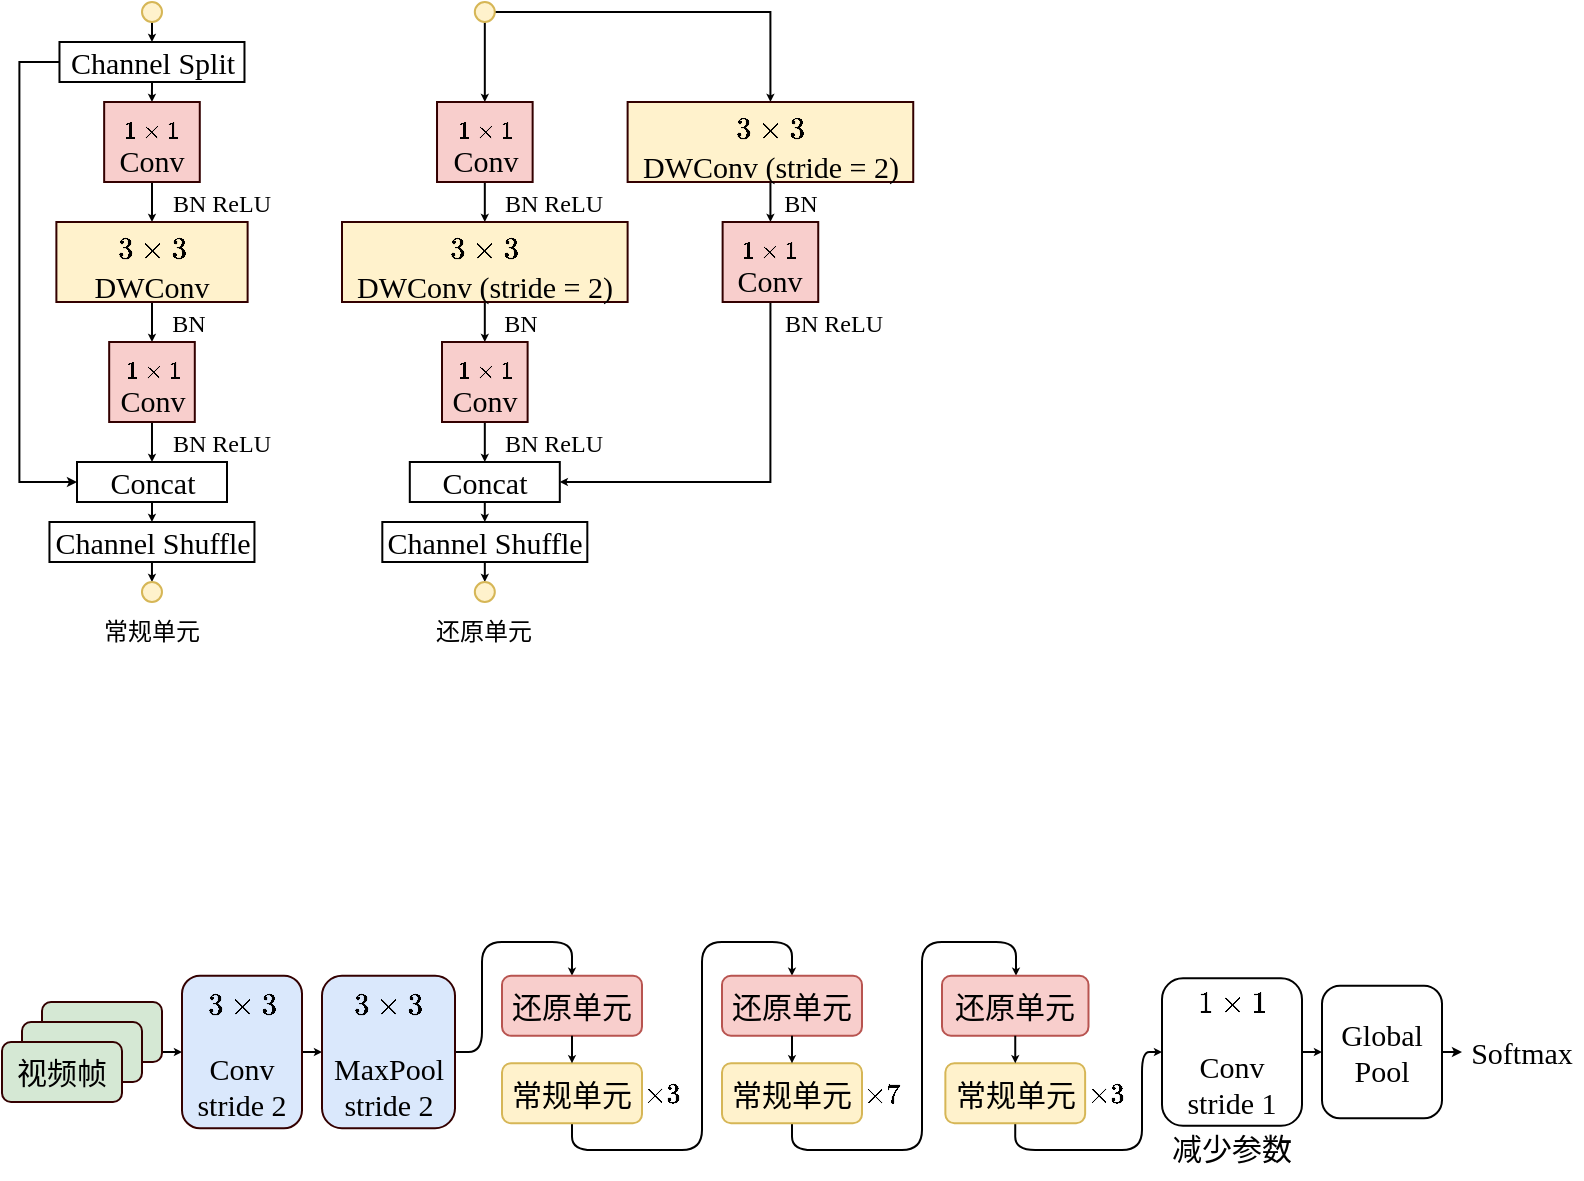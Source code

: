 <mxfile version="24.0.5" type="github">
  <diagram name="第 1 页" id="c18BtxupdOjtGE5lwTED">
    <mxGraphModel dx="1434" dy="790" grid="1" gridSize="10" guides="1" tooltips="1" connect="1" arrows="1" fold="1" page="1" pageScale="1" pageWidth="827" pageHeight="1169" math="1" shadow="0">
      <root>
        <mxCell id="0" />
        <mxCell id="1" parent="0" />
        <mxCell id="OIU73lLJAFTmNbv0Lwg5-47" value="" style="group" vertex="1" connectable="0" parent="1">
          <mxGeometry x="123.73" y="90" width="431.89" height="330" as="geometry" />
        </mxCell>
        <mxCell id="OIU73lLJAFTmNbv0Lwg5-22" value="&lt;font face=&quot;宋体&quot;&gt;常规单元&lt;/font&gt;" style="text;html=1;align=center;verticalAlign=middle;whiteSpace=wrap;rounded=0;" vertex="1" parent="OIU73lLJAFTmNbv0Lwg5-47">
          <mxGeometry x="21.25" y="300" width="60" height="30" as="geometry" />
        </mxCell>
        <mxCell id="OIU73lLJAFTmNbv0Lwg5-7" style="edgeStyle=orthogonalEdgeStyle;rounded=0;orthogonalLoop=1;jettySize=auto;html=1;exitX=0.5;exitY=1;exitDx=0;exitDy=0;entryX=0.5;entryY=0;entryDx=0;entryDy=0;endSize=1;startSize=1;" edge="1" parent="OIU73lLJAFTmNbv0Lwg5-47" source="OIU73lLJAFTmNbv0Lwg5-1" target="OIU73lLJAFTmNbv0Lwg5-2">
          <mxGeometry relative="1" as="geometry" />
        </mxCell>
        <mxCell id="OIU73lLJAFTmNbv0Lwg5-1" value="" style="ellipse;whiteSpace=wrap;html=1;aspect=fixed;fillColor=#fff2cc;strokeColor=#d6b656;container=0;" vertex="1" parent="OIU73lLJAFTmNbv0Lwg5-47">
          <mxGeometry x="46.27" width="10" height="10" as="geometry" />
        </mxCell>
        <mxCell id="OIU73lLJAFTmNbv0Lwg5-8" style="edgeStyle=orthogonalEdgeStyle;rounded=0;orthogonalLoop=1;jettySize=auto;html=1;exitX=0.5;exitY=1;exitDx=0;exitDy=0;entryX=0.5;entryY=0;entryDx=0;entryDy=0;endSize=1;startSize=1;" edge="1" parent="OIU73lLJAFTmNbv0Lwg5-47" source="OIU73lLJAFTmNbv0Lwg5-2" target="OIU73lLJAFTmNbv0Lwg5-4">
          <mxGeometry relative="1" as="geometry" />
        </mxCell>
        <mxCell id="OIU73lLJAFTmNbv0Lwg5-17" style="edgeStyle=orthogonalEdgeStyle;rounded=0;orthogonalLoop=1;jettySize=auto;html=1;exitX=0;exitY=0.5;exitDx=0;exitDy=0;entryX=0;entryY=0.5;entryDx=0;entryDy=0;endSize=2;" edge="1" parent="OIU73lLJAFTmNbv0Lwg5-47" source="OIU73lLJAFTmNbv0Lwg5-2" target="OIU73lLJAFTmNbv0Lwg5-11">
          <mxGeometry relative="1" as="geometry" />
        </mxCell>
        <mxCell id="OIU73lLJAFTmNbv0Lwg5-2" value="&lt;p&gt;&lt;font face=&quot;Times New Roman&quot; style=&quot;font-size: 15px;&quot;&gt;Channel Split&lt;/font&gt;&lt;/p&gt;" style="rounded=0;whiteSpace=wrap;html=1;container=0;" vertex="1" parent="OIU73lLJAFTmNbv0Lwg5-47">
          <mxGeometry x="5.01" y="20" width="92.5" height="20" as="geometry" />
        </mxCell>
        <mxCell id="OIU73lLJAFTmNbv0Lwg5-9" style="edgeStyle=orthogonalEdgeStyle;rounded=0;orthogonalLoop=1;jettySize=auto;html=1;exitX=0.5;exitY=1;exitDx=0;exitDy=0;entryX=0.5;entryY=0;entryDx=0;entryDy=0;endSize=1;" edge="1" parent="OIU73lLJAFTmNbv0Lwg5-47" source="OIU73lLJAFTmNbv0Lwg5-4" target="OIU73lLJAFTmNbv0Lwg5-5">
          <mxGeometry relative="1" as="geometry" />
        </mxCell>
        <mxCell id="OIU73lLJAFTmNbv0Lwg5-4" value="&lt;p style=&quot;line-height: 0%;&quot;&gt;&lt;font face=&quot;Times New Roman&quot;&gt;$$1\times1$$ &lt;span style=&quot;font-size: 15px;&quot;&gt;Conv&lt;/span&gt;&lt;/font&gt;&lt;/p&gt;" style="rounded=0;whiteSpace=wrap;html=1;fillColor=#f8cecc;strokeColor=#330000;align=center;container=0;" vertex="1" parent="OIU73lLJAFTmNbv0Lwg5-47">
          <mxGeometry x="27.35" y="50" width="47.81" height="40" as="geometry" />
        </mxCell>
        <mxCell id="OIU73lLJAFTmNbv0Lwg5-10" style="edgeStyle=orthogonalEdgeStyle;rounded=0;orthogonalLoop=1;jettySize=auto;html=1;exitX=0.5;exitY=1;exitDx=0;exitDy=0;entryX=0.5;entryY=0;entryDx=0;entryDy=0;startSize=1;endSize=1;" edge="1" parent="OIU73lLJAFTmNbv0Lwg5-47" source="OIU73lLJAFTmNbv0Lwg5-5" target="OIU73lLJAFTmNbv0Lwg5-6">
          <mxGeometry relative="1" as="geometry" />
        </mxCell>
        <mxCell id="OIU73lLJAFTmNbv0Lwg5-5" value="&lt;p style=&quot;line-height: 0%; font-size: 15px;&quot;&gt;&lt;font face=&quot;Times New Roman&quot;&gt;$$3\times3$$ DWConv&lt;/font&gt;&lt;/p&gt;" style="rounded=0;whiteSpace=wrap;html=1;fillColor=#fff2cc;strokeColor=#330000;align=center;spacing=2;container=0;verticalAlign=middle;" vertex="1" parent="OIU73lLJAFTmNbv0Lwg5-47">
          <mxGeometry x="3.46" y="110" width="95.62" height="40" as="geometry" />
        </mxCell>
        <mxCell id="OIU73lLJAFTmNbv0Lwg5-12" style="edgeStyle=orthogonalEdgeStyle;rounded=0;orthogonalLoop=1;jettySize=auto;html=1;exitX=0.5;exitY=1;exitDx=0;exitDy=0;entryX=0.5;entryY=0;entryDx=0;entryDy=0;endSize=1;" edge="1" parent="OIU73lLJAFTmNbv0Lwg5-47" source="OIU73lLJAFTmNbv0Lwg5-6" target="OIU73lLJAFTmNbv0Lwg5-11">
          <mxGeometry relative="1" as="geometry" />
        </mxCell>
        <mxCell id="OIU73lLJAFTmNbv0Lwg5-6" value="&lt;p style=&quot;line-height: 0%;&quot;&gt;&lt;font face=&quot;Times New Roman&quot;&gt;$$1\times1$$ &lt;span style=&quot;font-size: 15px;&quot;&gt;Conv&lt;/span&gt;&lt;/font&gt;&lt;/p&gt;" style="rounded=0;whiteSpace=wrap;html=1;fillColor=#f8cecc;strokeColor=#330000;align=center;container=0;" vertex="1" parent="OIU73lLJAFTmNbv0Lwg5-47">
          <mxGeometry x="29.86" y="170" width="42.81" height="40" as="geometry" />
        </mxCell>
        <mxCell id="OIU73lLJAFTmNbv0Lwg5-14" style="edgeStyle=orthogonalEdgeStyle;rounded=0;orthogonalLoop=1;jettySize=auto;html=1;exitX=0.5;exitY=1;exitDx=0;exitDy=0;entryX=0.5;entryY=0;entryDx=0;entryDy=0;endSize=1;" edge="1" parent="OIU73lLJAFTmNbv0Lwg5-47" source="OIU73lLJAFTmNbv0Lwg5-11" target="OIU73lLJAFTmNbv0Lwg5-13">
          <mxGeometry relative="1" as="geometry" />
        </mxCell>
        <mxCell id="OIU73lLJAFTmNbv0Lwg5-11" value="&lt;p&gt;&lt;font face=&quot;Times New Roman&quot; style=&quot;font-size: 15px;&quot;&gt;Concat&lt;/font&gt;&lt;/p&gt;" style="rounded=0;whiteSpace=wrap;html=1;container=0;" vertex="1" parent="OIU73lLJAFTmNbv0Lwg5-47">
          <mxGeometry x="13.77" y="230" width="75" height="20" as="geometry" />
        </mxCell>
        <mxCell id="OIU73lLJAFTmNbv0Lwg5-16" style="edgeStyle=orthogonalEdgeStyle;rounded=0;orthogonalLoop=1;jettySize=auto;html=1;exitX=0.5;exitY=1;exitDx=0;exitDy=0;entryX=0.5;entryY=0;entryDx=0;entryDy=0;endSize=1;" edge="1" parent="OIU73lLJAFTmNbv0Lwg5-47" source="OIU73lLJAFTmNbv0Lwg5-13" target="OIU73lLJAFTmNbv0Lwg5-15">
          <mxGeometry relative="1" as="geometry" />
        </mxCell>
        <mxCell id="OIU73lLJAFTmNbv0Lwg5-13" value="&lt;p&gt;&lt;span style=&quot;font-size: 15px;&quot;&gt;&lt;font face=&quot;Times New Roman&quot;&gt;Channel Shuffle&lt;/font&gt;&lt;/span&gt;&lt;/p&gt;" style="rounded=0;whiteSpace=wrap;html=1;container=0;" vertex="1" parent="OIU73lLJAFTmNbv0Lwg5-47">
          <mxGeometry y="260" width="102.5" height="20" as="geometry" />
        </mxCell>
        <mxCell id="OIU73lLJAFTmNbv0Lwg5-15" value="" style="ellipse;whiteSpace=wrap;html=1;aspect=fixed;fillColor=#fff2cc;strokeColor=#d6b656;container=0;" vertex="1" parent="OIU73lLJAFTmNbv0Lwg5-47">
          <mxGeometry x="46.26" y="290" width="10" height="10" as="geometry" />
        </mxCell>
        <mxCell id="OIU73lLJAFTmNbv0Lwg5-18" value="&lt;p style=&quot;line-height: 100%;&quot;&gt;&lt;font face=&quot;Times New Roman&quot;&gt;BN ReLU&lt;/font&gt;&lt;/p&gt;" style="text;html=1;align=center;verticalAlign=middle;whiteSpace=wrap;rounded=0;container=0;" vertex="1" parent="OIU73lLJAFTmNbv0Lwg5-47">
          <mxGeometry x="56.26" y="90" width="60" height="20" as="geometry" />
        </mxCell>
        <mxCell id="OIU73lLJAFTmNbv0Lwg5-19" value="&lt;p style=&quot;line-height: 100%;&quot;&gt;&lt;font face=&quot;Times New Roman&quot;&gt;BN ReLU&lt;/font&gt;&lt;/p&gt;" style="text;html=1;align=center;verticalAlign=middle;whiteSpace=wrap;rounded=0;container=0;" vertex="1" parent="OIU73lLJAFTmNbv0Lwg5-47">
          <mxGeometry x="56.26" y="210" width="60" height="20" as="geometry" />
        </mxCell>
        <mxCell id="OIU73lLJAFTmNbv0Lwg5-20" value="&lt;p style=&quot;line-height: 100%;&quot;&gt;&lt;font face=&quot;Times New Roman&quot;&gt;BN&amp;nbsp;&lt;/font&gt;&lt;/p&gt;" style="text;html=1;align=center;verticalAlign=middle;whiteSpace=wrap;rounded=0;container=0;" vertex="1" parent="OIU73lLJAFTmNbv0Lwg5-47">
          <mxGeometry x="56.26" y="150" width="30.01" height="20" as="geometry" />
        </mxCell>
        <mxCell id="OIU73lLJAFTmNbv0Lwg5-31" style="edgeStyle=orthogonalEdgeStyle;rounded=0;orthogonalLoop=1;jettySize=auto;html=1;exitX=0.5;exitY=1;exitDx=0;exitDy=0;entryX=0.5;entryY=0;entryDx=0;entryDy=0;endSize=1;" edge="1" parent="OIU73lLJAFTmNbv0Lwg5-47" source="OIU73lLJAFTmNbv0Lwg5-23" target="OIU73lLJAFTmNbv0Lwg5-24">
          <mxGeometry relative="1" as="geometry" />
        </mxCell>
        <mxCell id="OIU73lLJAFTmNbv0Lwg5-42" style="edgeStyle=orthogonalEdgeStyle;rounded=0;orthogonalLoop=1;jettySize=auto;html=1;exitX=1;exitY=0.5;exitDx=0;exitDy=0;entryX=0.5;entryY=0;entryDx=0;entryDy=0;endSize=1;" edge="1" parent="OIU73lLJAFTmNbv0Lwg5-47" source="OIU73lLJAFTmNbv0Lwg5-23" target="OIU73lLJAFTmNbv0Lwg5-40">
          <mxGeometry relative="1" as="geometry" />
        </mxCell>
        <mxCell id="OIU73lLJAFTmNbv0Lwg5-23" value="" style="ellipse;whiteSpace=wrap;html=1;aspect=fixed;fillColor=#fff2cc;strokeColor=#d6b656;container=0;" vertex="1" parent="OIU73lLJAFTmNbv0Lwg5-47">
          <mxGeometry x="212.68" width="10" height="10" as="geometry" />
        </mxCell>
        <mxCell id="OIU73lLJAFTmNbv0Lwg5-32" style="edgeStyle=orthogonalEdgeStyle;rounded=0;orthogonalLoop=1;jettySize=auto;html=1;exitX=0.5;exitY=1;exitDx=0;exitDy=0;entryX=0.5;entryY=0;entryDx=0;entryDy=0;endSize=1;" edge="1" parent="OIU73lLJAFTmNbv0Lwg5-47" source="OIU73lLJAFTmNbv0Lwg5-24" target="OIU73lLJAFTmNbv0Lwg5-25">
          <mxGeometry relative="1" as="geometry" />
        </mxCell>
        <mxCell id="OIU73lLJAFTmNbv0Lwg5-24" value="&lt;p style=&quot;line-height: 0%;&quot;&gt;&lt;font face=&quot;Times New Roman&quot;&gt;$$1\times1$$ &lt;span style=&quot;font-size: 15px;&quot;&gt;Conv&lt;/span&gt;&lt;/font&gt;&lt;/p&gt;" style="rounded=0;whiteSpace=wrap;html=1;fillColor=#f8cecc;strokeColor=#330000;align=center;container=0;" vertex="1" parent="OIU73lLJAFTmNbv0Lwg5-47">
          <mxGeometry x="193.78" y="50" width="47.81" height="40" as="geometry" />
        </mxCell>
        <mxCell id="OIU73lLJAFTmNbv0Lwg5-35" style="edgeStyle=orthogonalEdgeStyle;rounded=0;orthogonalLoop=1;jettySize=auto;html=1;exitX=0.5;exitY=1;exitDx=0;exitDy=0;entryX=0.5;entryY=0;entryDx=0;entryDy=0;endSize=1;" edge="1" parent="OIU73lLJAFTmNbv0Lwg5-47" source="OIU73lLJAFTmNbv0Lwg5-25" target="OIU73lLJAFTmNbv0Lwg5-26">
          <mxGeometry relative="1" as="geometry" />
        </mxCell>
        <mxCell id="OIU73lLJAFTmNbv0Lwg5-25" value="&lt;p style=&quot;line-height: 0%; font-size: 15px;&quot;&gt;&lt;font face=&quot;Times New Roman&quot;&gt;$$3\times3$$ DWConv (stride = 2)&lt;/font&gt;&lt;/p&gt;" style="rounded=0;whiteSpace=wrap;html=1;fillColor=#fff2cc;strokeColor=#330000;align=center;spacing=2;container=0;" vertex="1" parent="OIU73lLJAFTmNbv0Lwg5-47">
          <mxGeometry x="146.27" y="110" width="142.81" height="40" as="geometry" />
        </mxCell>
        <mxCell id="OIU73lLJAFTmNbv0Lwg5-36" style="edgeStyle=orthogonalEdgeStyle;rounded=0;orthogonalLoop=1;jettySize=auto;html=1;exitX=0.5;exitY=1;exitDx=0;exitDy=0;entryX=0.5;entryY=0;entryDx=0;entryDy=0;endSize=1;" edge="1" parent="OIU73lLJAFTmNbv0Lwg5-47" source="OIU73lLJAFTmNbv0Lwg5-26" target="OIU73lLJAFTmNbv0Lwg5-27">
          <mxGeometry relative="1" as="geometry" />
        </mxCell>
        <mxCell id="OIU73lLJAFTmNbv0Lwg5-26" value="&lt;p style=&quot;line-height: 0%;&quot;&gt;&lt;font face=&quot;Times New Roman&quot;&gt;$$1\times1$$ &lt;span style=&quot;font-size: 15px;&quot;&gt;Conv&lt;/span&gt;&lt;/font&gt;&lt;/p&gt;" style="rounded=0;whiteSpace=wrap;html=1;fillColor=#f8cecc;strokeColor=#330000;align=center;container=0;" vertex="1" parent="OIU73lLJAFTmNbv0Lwg5-47">
          <mxGeometry x="196.27" y="170" width="42.81" height="40" as="geometry" />
        </mxCell>
        <mxCell id="OIU73lLJAFTmNbv0Lwg5-38" style="edgeStyle=orthogonalEdgeStyle;rounded=0;orthogonalLoop=1;jettySize=auto;html=1;exitX=0.5;exitY=1;exitDx=0;exitDy=0;entryX=0.5;entryY=0;entryDx=0;entryDy=0;endSize=1;" edge="1" parent="OIU73lLJAFTmNbv0Lwg5-47" source="OIU73lLJAFTmNbv0Lwg5-27" target="OIU73lLJAFTmNbv0Lwg5-28">
          <mxGeometry relative="1" as="geometry" />
        </mxCell>
        <mxCell id="OIU73lLJAFTmNbv0Lwg5-27" value="&lt;p&gt;&lt;font face=&quot;Times New Roman&quot; style=&quot;font-size: 15px;&quot;&gt;Concat&lt;/font&gt;&lt;/p&gt;" style="rounded=0;whiteSpace=wrap;html=1;container=0;" vertex="1" parent="OIU73lLJAFTmNbv0Lwg5-47">
          <mxGeometry x="180.17" y="230" width="75" height="20" as="geometry" />
        </mxCell>
        <mxCell id="OIU73lLJAFTmNbv0Lwg5-39" style="edgeStyle=orthogonalEdgeStyle;rounded=0;orthogonalLoop=1;jettySize=auto;html=1;exitX=0.5;exitY=1;exitDx=0;exitDy=0;entryX=0.5;entryY=0;entryDx=0;entryDy=0;endSize=1;" edge="1" parent="OIU73lLJAFTmNbv0Lwg5-47" source="OIU73lLJAFTmNbv0Lwg5-28" target="OIU73lLJAFTmNbv0Lwg5-29">
          <mxGeometry relative="1" as="geometry" />
        </mxCell>
        <mxCell id="OIU73lLJAFTmNbv0Lwg5-28" value="&lt;p&gt;&lt;span style=&quot;font-size: 15px;&quot;&gt;&lt;font face=&quot;Times New Roman&quot;&gt;Channel Shuffle&lt;/font&gt;&lt;/span&gt;&lt;/p&gt;" style="rounded=0;whiteSpace=wrap;html=1;container=0;" vertex="1" parent="OIU73lLJAFTmNbv0Lwg5-47">
          <mxGeometry x="166.43" y="260" width="102.5" height="20" as="geometry" />
        </mxCell>
        <mxCell id="OIU73lLJAFTmNbv0Lwg5-29" value="" style="ellipse;whiteSpace=wrap;html=1;aspect=fixed;fillColor=#fff2cc;strokeColor=#d6b656;container=0;" vertex="1" parent="OIU73lLJAFTmNbv0Lwg5-47">
          <mxGeometry x="212.68" y="290" width="10" height="10" as="geometry" />
        </mxCell>
        <mxCell id="OIU73lLJAFTmNbv0Lwg5-30" value="&lt;font face=&quot;宋体&quot;&gt;还原单元&lt;/font&gt;" style="text;html=1;align=center;verticalAlign=middle;whiteSpace=wrap;rounded=0;" vertex="1" parent="OIU73lLJAFTmNbv0Lwg5-47">
          <mxGeometry x="187.68" y="300" width="60" height="30" as="geometry" />
        </mxCell>
        <mxCell id="OIU73lLJAFTmNbv0Lwg5-33" value="&lt;p style=&quot;line-height: 100%;&quot;&gt;&lt;font face=&quot;Times New Roman&quot;&gt;BN ReLU&lt;/font&gt;&lt;/p&gt;" style="text;html=1;align=center;verticalAlign=middle;whiteSpace=wrap;rounded=0;container=0;" vertex="1" parent="OIU73lLJAFTmNbv0Lwg5-47">
          <mxGeometry x="222.68" y="90" width="60" height="20" as="geometry" />
        </mxCell>
        <mxCell id="OIU73lLJAFTmNbv0Lwg5-34" value="&lt;p style=&quot;line-height: 100%;&quot;&gt;&lt;font face=&quot;Times New Roman&quot;&gt;BN&amp;nbsp;&lt;/font&gt;&lt;/p&gt;" style="text;html=1;align=center;verticalAlign=middle;whiteSpace=wrap;rounded=0;container=0;" vertex="1" parent="OIU73lLJAFTmNbv0Lwg5-47">
          <mxGeometry x="222.68" y="150" width="30.01" height="20" as="geometry" />
        </mxCell>
        <mxCell id="OIU73lLJAFTmNbv0Lwg5-37" value="&lt;p style=&quot;line-height: 100%;&quot;&gt;&lt;font face=&quot;Times New Roman&quot;&gt;BN ReLU&lt;/font&gt;&lt;/p&gt;" style="text;html=1;align=center;verticalAlign=middle;whiteSpace=wrap;rounded=0;container=0;" vertex="1" parent="OIU73lLJAFTmNbv0Lwg5-47">
          <mxGeometry x="222.68" y="210" width="60" height="20" as="geometry" />
        </mxCell>
        <mxCell id="OIU73lLJAFTmNbv0Lwg5-43" style="edgeStyle=orthogonalEdgeStyle;rounded=0;orthogonalLoop=1;jettySize=auto;html=1;exitX=0.5;exitY=1;exitDx=0;exitDy=0;entryX=0.5;entryY=0;entryDx=0;entryDy=0;endSize=1;" edge="1" parent="OIU73lLJAFTmNbv0Lwg5-47" source="OIU73lLJAFTmNbv0Lwg5-40" target="OIU73lLJAFTmNbv0Lwg5-41">
          <mxGeometry relative="1" as="geometry" />
        </mxCell>
        <mxCell id="OIU73lLJAFTmNbv0Lwg5-40" value="&lt;p style=&quot;line-height: 0%; font-size: 15px;&quot;&gt;&lt;font face=&quot;Times New Roman&quot;&gt;$$3\times3$$ DWConv (stride = 2)&lt;/font&gt;&lt;/p&gt;" style="rounded=0;whiteSpace=wrap;html=1;fillColor=#fff2cc;strokeColor=#330000;align=center;spacing=2;container=0;" vertex="1" parent="OIU73lLJAFTmNbv0Lwg5-47">
          <mxGeometry x="289.08" y="50" width="142.81" height="40" as="geometry" />
        </mxCell>
        <mxCell id="OIU73lLJAFTmNbv0Lwg5-45" style="edgeStyle=orthogonalEdgeStyle;rounded=0;orthogonalLoop=1;jettySize=auto;html=1;exitX=0.5;exitY=1;exitDx=0;exitDy=0;entryX=1;entryY=0.5;entryDx=0;entryDy=0;endSize=1;" edge="1" parent="OIU73lLJAFTmNbv0Lwg5-47" source="OIU73lLJAFTmNbv0Lwg5-41" target="OIU73lLJAFTmNbv0Lwg5-27">
          <mxGeometry relative="1" as="geometry" />
        </mxCell>
        <mxCell id="OIU73lLJAFTmNbv0Lwg5-41" value="&lt;p style=&quot;line-height: 0%;&quot;&gt;&lt;font face=&quot;Times New Roman&quot;&gt;$$1\times1$$ &lt;span style=&quot;font-size: 15px;&quot;&gt;Conv&lt;/span&gt;&lt;/font&gt;&lt;/p&gt;" style="rounded=0;whiteSpace=wrap;html=1;fillColor=#f8cecc;strokeColor=#330000;align=center;container=0;" vertex="1" parent="OIU73lLJAFTmNbv0Lwg5-47">
          <mxGeometry x="336.58" y="110" width="47.81" height="40" as="geometry" />
        </mxCell>
        <mxCell id="OIU73lLJAFTmNbv0Lwg5-44" value="&lt;p style=&quot;line-height: 100%;&quot;&gt;&lt;font face=&quot;Times New Roman&quot;&gt;BN&amp;nbsp;&lt;/font&gt;&lt;/p&gt;" style="text;html=1;align=center;verticalAlign=middle;whiteSpace=wrap;rounded=0;container=0;" vertex="1" parent="OIU73lLJAFTmNbv0Lwg5-47">
          <mxGeometry x="362.68" y="90" width="30.01" height="20" as="geometry" />
        </mxCell>
        <mxCell id="OIU73lLJAFTmNbv0Lwg5-46" value="&lt;p style=&quot;line-height: 100%;&quot;&gt;&lt;font face=&quot;Times New Roman&quot;&gt;BN ReLU&lt;/font&gt;&lt;/p&gt;" style="text;html=1;align=center;verticalAlign=middle;whiteSpace=wrap;rounded=0;container=0;" vertex="1" parent="OIU73lLJAFTmNbv0Lwg5-47">
          <mxGeometry x="362.68" y="150" width="60" height="20" as="geometry" />
        </mxCell>
        <mxCell id="OIU73lLJAFTmNbv0Lwg5-58" style="edgeStyle=orthogonalEdgeStyle;rounded=0;orthogonalLoop=1;jettySize=auto;html=1;exitX=1;exitY=0.5;exitDx=0;exitDy=0;entryX=0;entryY=0.5;entryDx=0;entryDy=0;endSize=1;" edge="1" parent="1" source="OIU73lLJAFTmNbv0Lwg5-53" target="OIU73lLJAFTmNbv0Lwg5-57">
          <mxGeometry relative="1" as="geometry" />
        </mxCell>
        <mxCell id="OIU73lLJAFTmNbv0Lwg5-53" value="&lt;font style=&quot;font-size: 15px;&quot; face=&quot;Times New Roman&quot;&gt;$$3\times3$$ Conv stride 2&lt;/font&gt;" style="rounded=1;whiteSpace=wrap;html=1;fillColor=#dae8fc;strokeColor=#330000;verticalAlign=bottom;container=0;" vertex="1" parent="1">
          <mxGeometry x="190" y="576.87" width="60" height="76.25" as="geometry" />
        </mxCell>
        <mxCell id="OIU73lLJAFTmNbv0Lwg5-56" style="edgeStyle=orthogonalEdgeStyle;rounded=0;orthogonalLoop=1;jettySize=auto;html=1;exitX=1;exitY=0.5;exitDx=0;exitDy=0;endSize=1;" edge="1" parent="1" source="OIU73lLJAFTmNbv0Lwg5-50" target="OIU73lLJAFTmNbv0Lwg5-53">
          <mxGeometry relative="1" as="geometry" />
        </mxCell>
        <mxCell id="OIU73lLJAFTmNbv0Lwg5-75" style="edgeStyle=orthogonalEdgeStyle;rounded=1;orthogonalLoop=1;jettySize=auto;html=1;exitX=1;exitY=0.5;exitDx=0;exitDy=0;entryX=0.5;entryY=0;entryDx=0;entryDy=0;endSize=1;curved=0;" edge="1" parent="1" source="OIU73lLJAFTmNbv0Lwg5-57" target="OIU73lLJAFTmNbv0Lwg5-60">
          <mxGeometry relative="1" as="geometry">
            <Array as="points">
              <mxPoint x="340" y="615" />
              <mxPoint x="340" y="560" />
              <mxPoint x="385" y="560" />
            </Array>
          </mxGeometry>
        </mxCell>
        <mxCell id="OIU73lLJAFTmNbv0Lwg5-57" value="&lt;font style=&quot;font-size: 15px;&quot; face=&quot;Times New Roman&quot;&gt;$$3\times3$$ MaxPool stride 2&lt;/font&gt;" style="rounded=1;whiteSpace=wrap;html=1;fillColor=#dae8fc;strokeColor=#330000;verticalAlign=bottom;container=0;" vertex="1" parent="1">
          <mxGeometry x="260" y="576.88" width="66.5" height="76.25" as="geometry" />
        </mxCell>
        <mxCell id="OIU73lLJAFTmNbv0Lwg5-85" style="edgeStyle=orthogonalEdgeStyle;rounded=0;orthogonalLoop=1;jettySize=auto;html=1;exitX=1;exitY=0.5;exitDx=0;exitDy=0;entryX=0;entryY=0.5;entryDx=0;entryDy=0;endSize=1;" edge="1" parent="1" source="OIU73lLJAFTmNbv0Lwg5-81" target="OIU73lLJAFTmNbv0Lwg5-84">
          <mxGeometry relative="1" as="geometry" />
        </mxCell>
        <mxCell id="OIU73lLJAFTmNbv0Lwg5-81" value="&lt;font face=&quot;Times New Roman&quot; style=&quot;font-size: 15px;&quot;&gt;$$1\times1$$ Conv stride 1&lt;/font&gt;" style="rounded=1;whiteSpace=wrap;html=1;verticalAlign=bottom;container=0;" vertex="1" parent="1">
          <mxGeometry x="680" y="578.12" width="70" height="73.75" as="geometry" />
        </mxCell>
        <mxCell id="OIU73lLJAFTmNbv0Lwg5-83" value="&lt;font face=&quot;宋体&quot; style=&quot;font-size: 15px;&quot;&gt;减少参数&lt;/font&gt;" style="text;html=1;align=center;verticalAlign=middle;whiteSpace=wrap;rounded=0;container=0;" vertex="1" parent="1">
          <mxGeometry x="675" y="648.12" width="80" height="30" as="geometry" />
        </mxCell>
        <mxCell id="OIU73lLJAFTmNbv0Lwg5-87" style="edgeStyle=orthogonalEdgeStyle;rounded=0;orthogonalLoop=1;jettySize=auto;html=1;exitX=1;exitY=0.5;exitDx=0;exitDy=0;entryX=0;entryY=0.5;entryDx=0;entryDy=0;endSize=2;" edge="1" parent="1" source="OIU73lLJAFTmNbv0Lwg5-84" target="OIU73lLJAFTmNbv0Lwg5-86">
          <mxGeometry relative="1" as="geometry" />
        </mxCell>
        <mxCell id="OIU73lLJAFTmNbv0Lwg5-84" value="&lt;font face=&quot;Times New Roman&quot; style=&quot;font-size: 15px;&quot;&gt;Global Pool&lt;/font&gt;" style="rounded=1;whiteSpace=wrap;html=1;verticalAlign=middle;container=0;" vertex="1" parent="1">
          <mxGeometry x="760" y="581.88" width="60" height="66.25" as="geometry" />
        </mxCell>
        <mxCell id="OIU73lLJAFTmNbv0Lwg5-86" value="&lt;font face=&quot;Times New Roman&quot; style=&quot;font-size: 15px;&quot;&gt;Softmax&lt;/font&gt;" style="text;html=1;align=center;verticalAlign=middle;whiteSpace=wrap;rounded=0;container=0;" vertex="1" parent="1">
          <mxGeometry x="830" y="600" width="60" height="30" as="geometry" />
        </mxCell>
        <mxCell id="OIU73lLJAFTmNbv0Lwg5-88" style="edgeStyle=orthogonalEdgeStyle;rounded=1;orthogonalLoop=1;jettySize=auto;html=1;exitX=0.5;exitY=1;exitDx=0;exitDy=0;entryX=0.5;entryY=0;entryDx=0;entryDy=0;endSize=1;curved=0;" edge="1" parent="1" source="OIU73lLJAFTmNbv0Lwg5-61" target="OIU73lLJAFTmNbv0Lwg5-66">
          <mxGeometry relative="1" as="geometry">
            <Array as="points">
              <mxPoint x="385" y="664" />
              <mxPoint x="450" y="664" />
              <mxPoint x="450" y="560" />
              <mxPoint x="495" y="560" />
            </Array>
          </mxGeometry>
        </mxCell>
        <mxCell id="OIU73lLJAFTmNbv0Lwg5-89" style="edgeStyle=orthogonalEdgeStyle;rounded=1;orthogonalLoop=1;jettySize=auto;html=1;exitX=0.5;exitY=1;exitDx=0;exitDy=0;entryX=0;entryY=0.5;entryDx=0;entryDy=0;endSize=1;curved=0;" edge="1" parent="1" source="OIU73lLJAFTmNbv0Lwg5-72" target="OIU73lLJAFTmNbv0Lwg5-81">
          <mxGeometry relative="1" as="geometry">
            <Array as="points">
              <mxPoint x="607" y="664" />
              <mxPoint x="670" y="664" />
              <mxPoint x="670" y="615" />
            </Array>
          </mxGeometry>
        </mxCell>
        <mxCell id="OIU73lLJAFTmNbv0Lwg5-91" style="edgeStyle=orthogonalEdgeStyle;rounded=1;orthogonalLoop=1;jettySize=auto;html=1;exitX=0.5;exitY=1;exitDx=0;exitDy=0;entryX=0.5;entryY=0;entryDx=0;entryDy=0;endSize=1;curved=0;" edge="1" parent="1" source="OIU73lLJAFTmNbv0Lwg5-67" target="OIU73lLJAFTmNbv0Lwg5-71">
          <mxGeometry relative="1" as="geometry">
            <Array as="points">
              <mxPoint x="495" y="664" />
              <mxPoint x="560" y="664" />
              <mxPoint x="560" y="560" />
              <mxPoint x="607" y="560" />
              <mxPoint x="607" y="577" />
            </Array>
          </mxGeometry>
        </mxCell>
        <mxCell id="OIU73lLJAFTmNbv0Lwg5-51" value="" style="rounded=1;whiteSpace=wrap;html=1;fillColor=#d5e8d4;strokeColor=#330000;container=0;" vertex="1" parent="1">
          <mxGeometry x="120" y="590" width="60" height="30" as="geometry" />
        </mxCell>
        <mxCell id="OIU73lLJAFTmNbv0Lwg5-50" value="" style="rounded=1;whiteSpace=wrap;html=1;fillColor=#d5e8d4;strokeColor=#330000;container=0;" vertex="1" parent="1">
          <mxGeometry x="110" y="600" width="60" height="30" as="geometry" />
        </mxCell>
        <mxCell id="OIU73lLJAFTmNbv0Lwg5-48" value="&lt;font face=&quot;宋体&quot; style=&quot;font-size: 15px;&quot;&gt;视频帧&lt;/font&gt;" style="rounded=1;whiteSpace=wrap;html=1;fillColor=#d5e8d4;strokeColor=#330000;container=0;" vertex="1" parent="1">
          <mxGeometry x="100" y="610" width="60" height="30" as="geometry" />
        </mxCell>
        <mxCell id="OIU73lLJAFTmNbv0Lwg5-96" value="" style="group" vertex="1" connectable="0" parent="1">
          <mxGeometry x="350" y="576.88" width="90" height="73.75" as="geometry" />
        </mxCell>
        <mxCell id="OIU73lLJAFTmNbv0Lwg5-60" value="&lt;font face=&quot;宋体&quot; style=&quot;font-size: 15px;&quot;&gt;还原单元&lt;/font&gt;" style="rounded=1;whiteSpace=wrap;html=1;fillColor=#f8cecc;strokeColor=#b85450;container=0;" vertex="1" parent="OIU73lLJAFTmNbv0Lwg5-96">
          <mxGeometry width="70" height="30" as="geometry" />
        </mxCell>
        <mxCell id="OIU73lLJAFTmNbv0Lwg5-61" value="&lt;font face=&quot;宋体&quot; style=&quot;font-size: 15px;&quot;&gt;常规单元&lt;/font&gt;" style="rounded=1;whiteSpace=wrap;html=1;fillColor=#fff2cc;strokeColor=#d6b656;container=0;" vertex="1" parent="OIU73lLJAFTmNbv0Lwg5-96">
          <mxGeometry y="43.75" width="70" height="30" as="geometry" />
        </mxCell>
        <mxCell id="OIU73lLJAFTmNbv0Lwg5-62" value="$$\times3$$" style="text;html=1;align=center;verticalAlign=middle;whiteSpace=wrap;rounded=0;container=0;" vertex="1" parent="OIU73lLJAFTmNbv0Lwg5-96">
          <mxGeometry x="70" y="48.75" width="20" height="20" as="geometry" />
        </mxCell>
        <mxCell id="OIU73lLJAFTmNbv0Lwg5-76" style="edgeStyle=orthogonalEdgeStyle;rounded=0;orthogonalLoop=1;jettySize=auto;html=1;exitX=0.5;exitY=1;exitDx=0;exitDy=0;entryX=0.5;entryY=0;entryDx=0;entryDy=0;endSize=1;" edge="1" parent="OIU73lLJAFTmNbv0Lwg5-96" source="OIU73lLJAFTmNbv0Lwg5-60" target="OIU73lLJAFTmNbv0Lwg5-61">
          <mxGeometry relative="1" as="geometry" />
        </mxCell>
        <mxCell id="OIU73lLJAFTmNbv0Lwg5-97" value="" style="group" vertex="1" connectable="0" parent="1">
          <mxGeometry x="460" y="576.88" width="90" height="73.75" as="geometry" />
        </mxCell>
        <mxCell id="OIU73lLJAFTmNbv0Lwg5-66" value="&lt;font face=&quot;宋体&quot; style=&quot;font-size: 15px;&quot;&gt;还原单元&lt;/font&gt;" style="rounded=1;whiteSpace=wrap;html=1;fillColor=#f8cecc;strokeColor=#b85450;container=0;" vertex="1" parent="OIU73lLJAFTmNbv0Lwg5-97">
          <mxGeometry width="70" height="30" as="geometry" />
        </mxCell>
        <mxCell id="OIU73lLJAFTmNbv0Lwg5-67" value="&lt;font face=&quot;宋体&quot; style=&quot;font-size: 15px;&quot;&gt;常规单元&lt;/font&gt;" style="rounded=1;whiteSpace=wrap;html=1;fillColor=#fff2cc;strokeColor=#d6b656;container=0;" vertex="1" parent="OIU73lLJAFTmNbv0Lwg5-97">
          <mxGeometry y="43.75" width="70" height="30" as="geometry" />
        </mxCell>
        <mxCell id="OIU73lLJAFTmNbv0Lwg5-68" value="$$\times7$$" style="text;html=1;align=center;verticalAlign=middle;whiteSpace=wrap;rounded=0;container=0;" vertex="1" parent="OIU73lLJAFTmNbv0Lwg5-97">
          <mxGeometry x="70" y="48.75" width="20" height="20" as="geometry" />
        </mxCell>
        <mxCell id="OIU73lLJAFTmNbv0Lwg5-94" style="edgeStyle=orthogonalEdgeStyle;rounded=0;orthogonalLoop=1;jettySize=auto;html=1;exitX=0.5;exitY=1;exitDx=0;exitDy=0;entryX=0.5;entryY=0;entryDx=0;entryDy=0;endSize=1;" edge="1" parent="OIU73lLJAFTmNbv0Lwg5-97" source="OIU73lLJAFTmNbv0Lwg5-66" target="OIU73lLJAFTmNbv0Lwg5-67">
          <mxGeometry relative="1" as="geometry" />
        </mxCell>
        <mxCell id="OIU73lLJAFTmNbv0Lwg5-98" value="" style="group" vertex="1" connectable="0" parent="1">
          <mxGeometry x="570.002" y="576.88" width="91.707" height="73.75" as="geometry" />
        </mxCell>
        <mxCell id="OIU73lLJAFTmNbv0Lwg5-71" value="&lt;font face=&quot;宋体&quot; style=&quot;font-size: 15px;&quot;&gt;还原单元&lt;/font&gt;" style="rounded=1;whiteSpace=wrap;html=1;fillColor=#f8cecc;strokeColor=#b85450;container=0;" vertex="1" parent="OIU73lLJAFTmNbv0Lwg5-98">
          <mxGeometry width="73.245" height="30" as="geometry" />
        </mxCell>
        <mxCell id="OIU73lLJAFTmNbv0Lwg5-72" value="&lt;font face=&quot;宋体&quot; style=&quot;font-size: 15px;&quot;&gt;常规单元&lt;/font&gt;" style="rounded=1;whiteSpace=wrap;html=1;fillColor=#fff2cc;strokeColor=#d6b656;container=0;" vertex="1" parent="OIU73lLJAFTmNbv0Lwg5-98">
          <mxGeometry x="1.683" y="43.75" width="69.88" height="30" as="geometry" />
        </mxCell>
        <mxCell id="OIU73lLJAFTmNbv0Lwg5-73" value="$$\times3$$" style="text;html=1;align=center;verticalAlign=middle;whiteSpace=wrap;rounded=0;container=0;" vertex="1" parent="OIU73lLJAFTmNbv0Lwg5-98">
          <mxGeometry x="73.246" y="48.75" width="18.462" height="20" as="geometry" />
        </mxCell>
        <mxCell id="OIU73lLJAFTmNbv0Lwg5-80" style="edgeStyle=orthogonalEdgeStyle;rounded=0;orthogonalLoop=1;jettySize=auto;html=1;exitX=0.5;exitY=1;exitDx=0;exitDy=0;entryX=0.5;entryY=0;entryDx=0;entryDy=0;endSize=1;" edge="1" parent="OIU73lLJAFTmNbv0Lwg5-98" source="OIU73lLJAFTmNbv0Lwg5-71" target="OIU73lLJAFTmNbv0Lwg5-72">
          <mxGeometry relative="1" as="geometry" />
        </mxCell>
      </root>
    </mxGraphModel>
  </diagram>
</mxfile>
